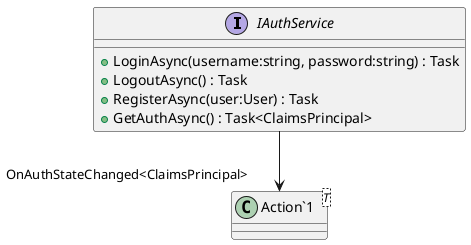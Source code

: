 @startuml
interface IAuthService {
    + LoginAsync(username:string, password:string) : Task
    + LogoutAsync() : Task
    + RegisterAsync(user:User) : Task
    + GetAuthAsync() : Task<ClaimsPrincipal>
}
class "Action`1"<T> {
}
IAuthService --> "OnAuthStateChanged<ClaimsPrincipal>" "Action`1"
@enduml
